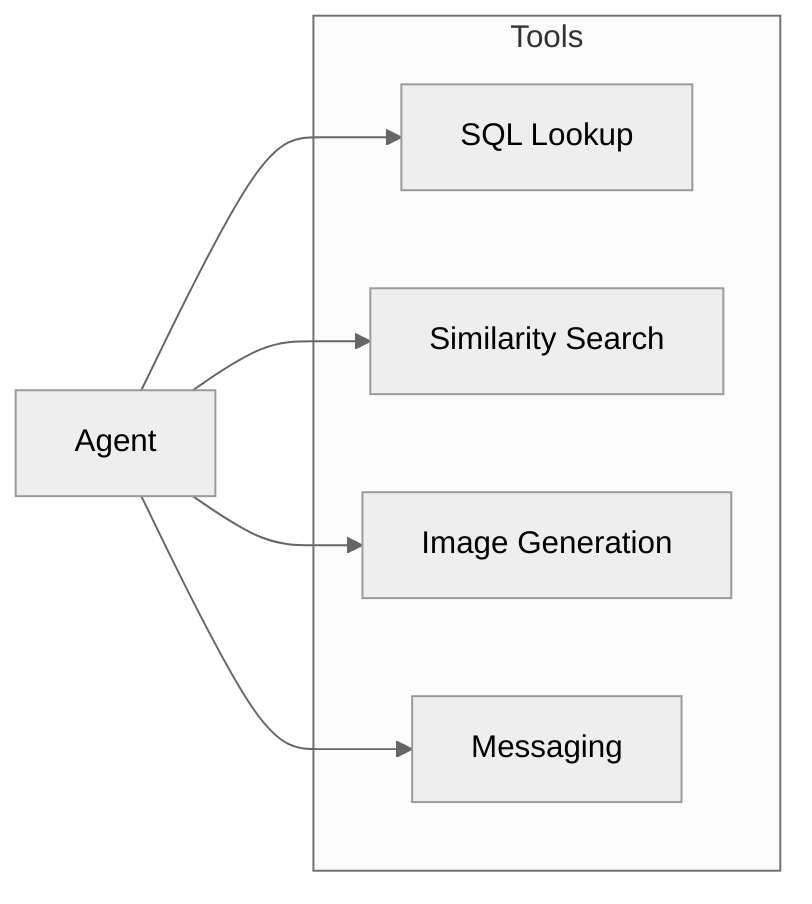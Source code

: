 %%{init: {'theme': 'neutral'}}%%
graph LR;
  A[Agent] --> T1[SQL Lookup]
  A --> T2[Similarity Search]
  A --> T3[Image Generation]
  A --> T4[Messaging]
  subgraph Tools
    T1
    T2
    T3
    T4
  end